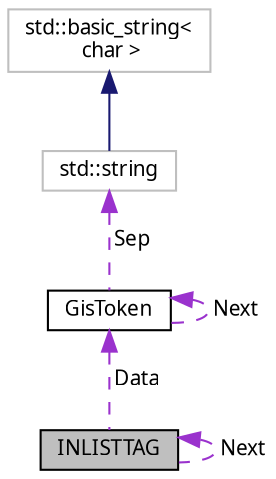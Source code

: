 digraph "INLISTTAG"
{
  edge [fontname="Sans",fontsize="10",labelfontname="Sans",labelfontsize="10"];
  node [fontname="Sans",fontsize="10",shape=record];
  Node1 [label="INLISTTAG",height=0.2,width=0.4,color="black", fillcolor="grey75", style="filled", fontcolor="black"];
  Node1 -> Node1 [dir="back",color="darkorchid3",fontsize="10",style="dashed",label=" Next" ,fontname="Sans"];
  Node2 -> Node1 [dir="back",color="darkorchid3",fontsize="10",style="dashed",label=" Data" ,fontname="Sans"];
  Node2 [label="GisToken",height=0.2,width=0.4,color="black", fillcolor="white", style="filled",URL="$d2/db7/classGisToken.html"];
  Node3 -> Node2 [dir="back",color="darkorchid3",fontsize="10",style="dashed",label=" Sep" ,fontname="Sans"];
  Node3 [label="std::string",height=0.2,width=0.4,color="grey75", fillcolor="white", style="filled",tooltip="STL class. "];
  Node4 -> Node3 [dir="back",color="midnightblue",fontsize="10",style="solid",fontname="Sans"];
  Node4 [label="std::basic_string\<\l char \>",height=0.2,width=0.4,color="grey75", fillcolor="white", style="filled",tooltip="STL class. "];
  Node2 -> Node2 [dir="back",color="darkorchid3",fontsize="10",style="dashed",label=" Next" ,fontname="Sans"];
}
